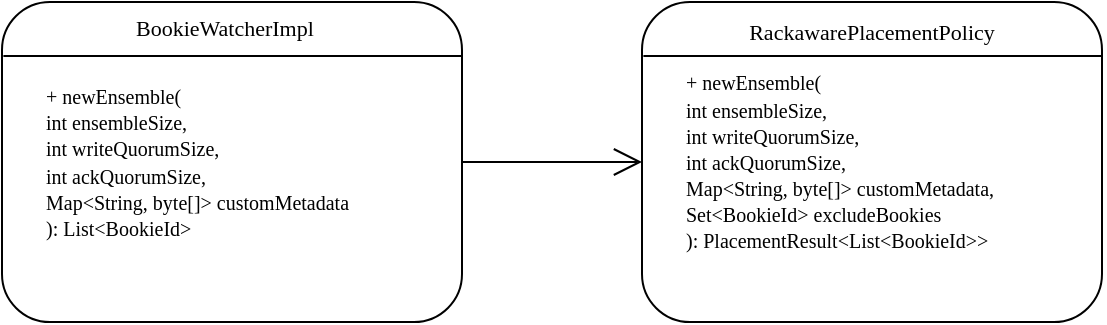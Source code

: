 <mxfile version="21.5.0" type="github">
  <diagram name="Page-1" id="_P9FrhlbSYR91C3bPbWa">
    <mxGraphModel dx="783" dy="510" grid="1" gridSize="10" guides="1" tooltips="1" connect="1" arrows="1" fold="1" page="1" pageScale="1" pageWidth="827" pageHeight="1169" math="0" shadow="0">
      <root>
        <mxCell id="0" />
        <mxCell id="1" parent="0" />
        <mxCell id="nAp5gzzfzGKfMynTjnvK-16" value="" style="group" vertex="1" connectable="0" parent="1">
          <mxGeometry x="139" y="280" width="550" height="160" as="geometry" />
        </mxCell>
        <mxCell id="nAp5gzzfzGKfMynTjnvK-2" value="" style="rounded=1;whiteSpace=wrap;html=1;" vertex="1" parent="nAp5gzzfzGKfMynTjnvK-16">
          <mxGeometry x="320" width="230" height="160" as="geometry" />
        </mxCell>
        <mxCell id="nAp5gzzfzGKfMynTjnvK-3" value="RackawarePlacementPolicy" style="text;html=1;strokeColor=none;fillColor=none;align=center;verticalAlign=middle;whiteSpace=wrap;rounded=0;fontFamily=Georgia;fontSize=11;" vertex="1" parent="nAp5gzzfzGKfMynTjnvK-16">
          <mxGeometry x="355" width="160" height="30" as="geometry" />
        </mxCell>
        <mxCell id="nAp5gzzfzGKfMynTjnvK-5" value="&lt;font style=&quot;font-size: 10px;&quot;&gt;+ newEnsemble(&lt;br&gt;int ensembleSize, &lt;br&gt;int writeQuorumSize,&amp;nbsp;&lt;span style=&quot;background-color: rgb(2, 32, 55);&quot;&gt;&lt;br&gt;&lt;/span&gt;&lt;span style=&quot;background-color: rgb(2, 32, 55);&quot;&gt;        &lt;/span&gt;int ackQuorumSize, &lt;br&gt;Map&amp;lt;String, byte[]&amp;gt; customMetadata, Set&amp;lt;BookieId&amp;gt; excludeBookies&lt;br&gt;): PlacementResult&amp;lt;List&amp;lt;BookieId&amp;gt;&amp;gt;&lt;/font&gt;" style="text;html=1;strokeColor=none;fillColor=none;align=left;verticalAlign=middle;whiteSpace=wrap;rounded=0;fontFamily=Georgia;fontSize=11;" vertex="1" parent="nAp5gzzfzGKfMynTjnvK-16">
          <mxGeometry x="340" y="40" width="190" height="80" as="geometry" />
        </mxCell>
        <mxCell id="nAp5gzzfzGKfMynTjnvK-9" value="" style="endArrow=none;html=1;rounded=0;entryX=1;entryY=0.169;entryDx=0;entryDy=0;entryPerimeter=0;exitX=0.003;exitY=0.169;exitDx=0;exitDy=0;exitPerimeter=0;" edge="1" parent="nAp5gzzfzGKfMynTjnvK-16" source="nAp5gzzfzGKfMynTjnvK-2" target="nAp5gzzfzGKfMynTjnvK-2">
          <mxGeometry width="50" height="50" relative="1" as="geometry">
            <mxPoint x="410" y="170" as="sourcePoint" />
            <mxPoint x="460" y="120" as="targetPoint" />
          </mxGeometry>
        </mxCell>
        <mxCell id="nAp5gzzfzGKfMynTjnvK-11" value="" style="rounded=1;whiteSpace=wrap;html=1;" vertex="1" parent="nAp5gzzfzGKfMynTjnvK-16">
          <mxGeometry width="230" height="160" as="geometry" />
        </mxCell>
        <mxCell id="nAp5gzzfzGKfMynTjnvK-13" value="&lt;font style=&quot;font-size: 10px;&quot;&gt;+ newEnsemble(&lt;br&gt;int ensembleSize, &lt;br&gt;int writeQuorumSize,&amp;nbsp;&lt;span style=&quot;background-color: rgb(2, 32, 55);&quot;&gt;&lt;br&gt;&lt;/span&gt;&lt;span style=&quot;background-color: rgb(2, 32, 55);&quot;&gt;        &lt;/span&gt;int ackQuorumSize, &lt;br&gt;Map&amp;lt;String, byte[]&amp;gt; customMetadata&lt;br&gt;): List&amp;lt;BookieId&amp;gt;&lt;/font&gt;" style="text;html=1;strokeColor=none;fillColor=none;align=left;verticalAlign=middle;whiteSpace=wrap;rounded=0;fontFamily=Georgia;fontSize=11;" vertex="1" parent="nAp5gzzfzGKfMynTjnvK-16">
          <mxGeometry x="20" y="40" width="190" height="80" as="geometry" />
        </mxCell>
        <mxCell id="nAp5gzzfzGKfMynTjnvK-14" value="" style="endArrow=none;html=1;rounded=0;entryX=1;entryY=0.169;entryDx=0;entryDy=0;entryPerimeter=0;exitX=0.003;exitY=0.169;exitDx=0;exitDy=0;exitPerimeter=0;" edge="1" parent="nAp5gzzfzGKfMynTjnvK-16" source="nAp5gzzfzGKfMynTjnvK-11" target="nAp5gzzfzGKfMynTjnvK-11">
          <mxGeometry width="50" height="50" relative="1" as="geometry">
            <mxPoint x="90" y="170" as="sourcePoint" />
            <mxPoint x="140" y="120" as="targetPoint" />
          </mxGeometry>
        </mxCell>
        <mxCell id="nAp5gzzfzGKfMynTjnvK-8" value="&lt;font style=&quot;font-size: 11px;&quot;&gt;BookieWatcherImpl&lt;/font&gt;" style="text;whiteSpace=wrap;html=1;fontSize=11;fontFamily=Georgia;" vertex="1" parent="nAp5gzzfzGKfMynTjnvK-16">
          <mxGeometry x="65" width="100" height="30" as="geometry" />
        </mxCell>
        <mxCell id="nAp5gzzfzGKfMynTjnvK-15" value="" style="endArrow=open;endFill=1;endSize=12;html=1;rounded=0;exitX=1;exitY=0.5;exitDx=0;exitDy=0;entryX=0;entryY=0.5;entryDx=0;entryDy=0;" edge="1" parent="nAp5gzzfzGKfMynTjnvK-16" source="nAp5gzzfzGKfMynTjnvK-11" target="nAp5gzzfzGKfMynTjnvK-2">
          <mxGeometry width="160" relative="1" as="geometry">
            <mxPoint x="10" as="sourcePoint" />
            <mxPoint x="170" as="targetPoint" />
          </mxGeometry>
        </mxCell>
      </root>
    </mxGraphModel>
  </diagram>
</mxfile>
